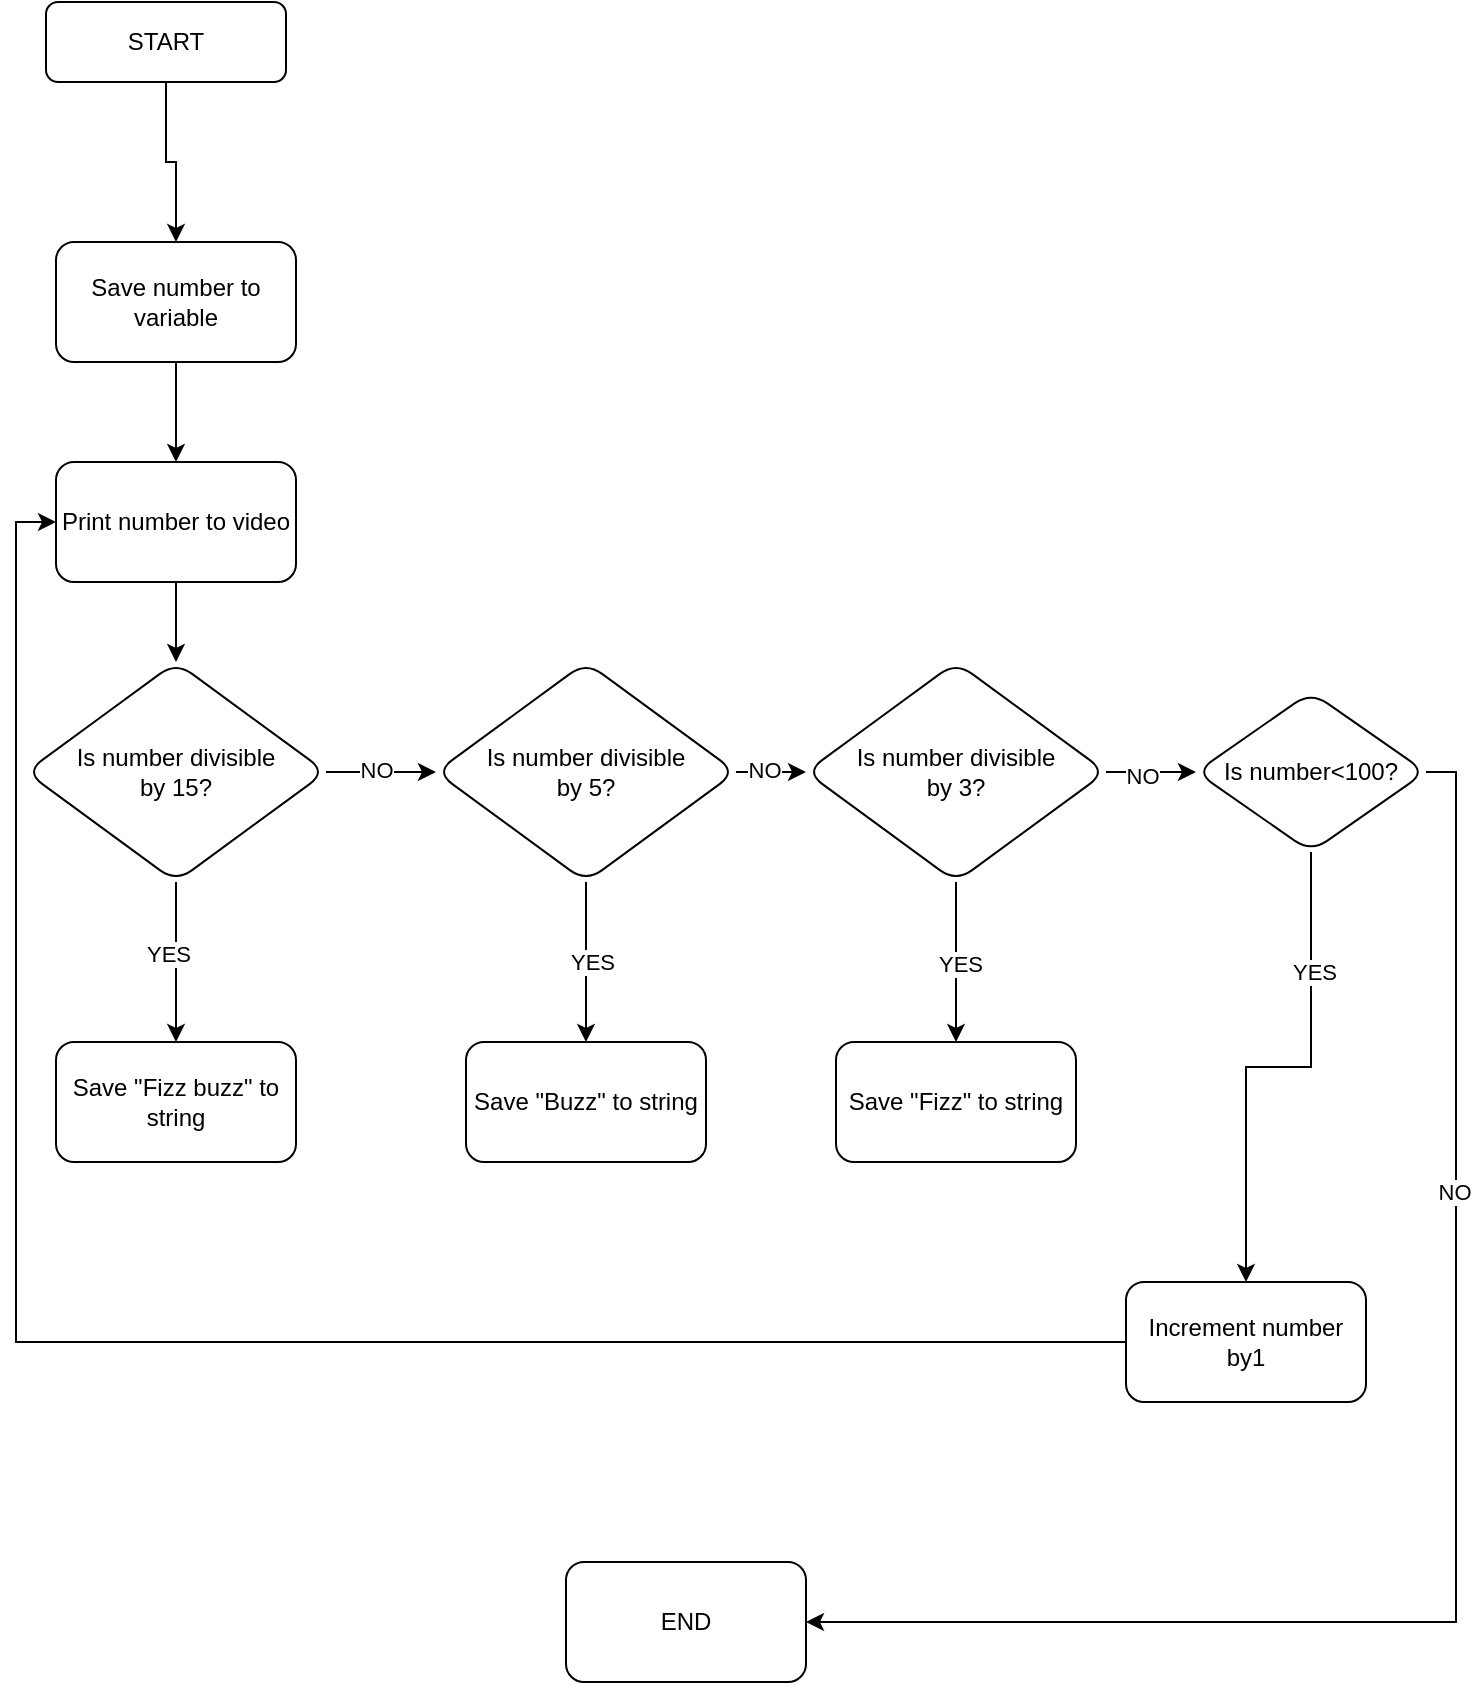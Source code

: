 <mxfile version="24.2.5" type="device">
  <diagram id="C5RBs43oDa-KdzZeNtuy" name="Page-1">
    <mxGraphModel dx="1120" dy="532" grid="1" gridSize="10" guides="1" tooltips="1" connect="1" arrows="1" fold="1" page="1" pageScale="1" pageWidth="827" pageHeight="1169" math="0" shadow="0">
      <root>
        <mxCell id="WIyWlLk6GJQsqaUBKTNV-0" />
        <mxCell id="WIyWlLk6GJQsqaUBKTNV-1" parent="WIyWlLk6GJQsqaUBKTNV-0" />
        <mxCell id="5p851_JDaZPqq-h186f_-1" value="" style="edgeStyle=orthogonalEdgeStyle;rounded=0;orthogonalLoop=1;jettySize=auto;html=1;" edge="1" parent="WIyWlLk6GJQsqaUBKTNV-1" source="WIyWlLk6GJQsqaUBKTNV-3" target="5p851_JDaZPqq-h186f_-0">
          <mxGeometry relative="1" as="geometry" />
        </mxCell>
        <mxCell id="WIyWlLk6GJQsqaUBKTNV-3" value="START" style="rounded=1;whiteSpace=wrap;html=1;fontSize=12;glass=0;strokeWidth=1;shadow=0;" parent="WIyWlLk6GJQsqaUBKTNV-1" vertex="1">
          <mxGeometry x="105" y="80" width="120" height="40" as="geometry" />
        </mxCell>
        <mxCell id="5p851_JDaZPqq-h186f_-3" value="" style="edgeStyle=orthogonalEdgeStyle;rounded=0;orthogonalLoop=1;jettySize=auto;html=1;" edge="1" parent="WIyWlLk6GJQsqaUBKTNV-1" source="5p851_JDaZPqq-h186f_-0" target="5p851_JDaZPqq-h186f_-2">
          <mxGeometry relative="1" as="geometry" />
        </mxCell>
        <mxCell id="5p851_JDaZPqq-h186f_-0" value="Save number to variable" style="whiteSpace=wrap;html=1;rounded=1;glass=0;strokeWidth=1;shadow=0;" vertex="1" parent="WIyWlLk6GJQsqaUBKTNV-1">
          <mxGeometry x="110" y="200" width="120" height="60" as="geometry" />
        </mxCell>
        <mxCell id="5p851_JDaZPqq-h186f_-5" value="" style="edgeStyle=orthogonalEdgeStyle;rounded=0;orthogonalLoop=1;jettySize=auto;html=1;" edge="1" parent="WIyWlLk6GJQsqaUBKTNV-1" source="5p851_JDaZPqq-h186f_-2" target="5p851_JDaZPqq-h186f_-4">
          <mxGeometry relative="1" as="geometry" />
        </mxCell>
        <mxCell id="5p851_JDaZPqq-h186f_-2" value="Print number to video" style="whiteSpace=wrap;html=1;rounded=1;glass=0;strokeWidth=1;shadow=0;" vertex="1" parent="WIyWlLk6GJQsqaUBKTNV-1">
          <mxGeometry x="110" y="310" width="120" height="60" as="geometry" />
        </mxCell>
        <mxCell id="5p851_JDaZPqq-h186f_-20" value="" style="edgeStyle=orthogonalEdgeStyle;rounded=0;orthogonalLoop=1;jettySize=auto;html=1;" edge="1" parent="WIyWlLk6GJQsqaUBKTNV-1" source="5p851_JDaZPqq-h186f_-4" target="5p851_JDaZPqq-h186f_-19">
          <mxGeometry relative="1" as="geometry" />
        </mxCell>
        <mxCell id="5p851_JDaZPqq-h186f_-21" value="YES" style="edgeLabel;html=1;align=center;verticalAlign=middle;resizable=0;points=[];" vertex="1" connectable="0" parent="5p851_JDaZPqq-h186f_-20">
          <mxGeometry x="-0.1" y="-4" relative="1" as="geometry">
            <mxPoint as="offset" />
          </mxGeometry>
        </mxCell>
        <mxCell id="5p851_JDaZPqq-h186f_-23" value="" style="edgeStyle=orthogonalEdgeStyle;rounded=0;orthogonalLoop=1;jettySize=auto;html=1;" edge="1" parent="WIyWlLk6GJQsqaUBKTNV-1" source="5p851_JDaZPqq-h186f_-4" target="5p851_JDaZPqq-h186f_-22">
          <mxGeometry relative="1" as="geometry" />
        </mxCell>
        <mxCell id="5p851_JDaZPqq-h186f_-29" value="NO" style="edgeLabel;html=1;align=center;verticalAlign=middle;resizable=0;points=[];" vertex="1" connectable="0" parent="5p851_JDaZPqq-h186f_-23">
          <mxGeometry x="-0.091" y="1" relative="1" as="geometry">
            <mxPoint as="offset" />
          </mxGeometry>
        </mxCell>
        <mxCell id="5p851_JDaZPqq-h186f_-4" value="Is number divisible&lt;div&gt;by 15?&lt;/div&gt;" style="rhombus;whiteSpace=wrap;html=1;rounded=1;glass=0;strokeWidth=1;shadow=0;" vertex="1" parent="WIyWlLk6GJQsqaUBKTNV-1">
          <mxGeometry x="95" y="410" width="150" height="110" as="geometry" />
        </mxCell>
        <mxCell id="5p851_JDaZPqq-h186f_-19" value="Save &quot;Fizz buzz&quot; to string" style="whiteSpace=wrap;html=1;rounded=1;glass=0;strokeWidth=1;shadow=0;" vertex="1" parent="WIyWlLk6GJQsqaUBKTNV-1">
          <mxGeometry x="110" y="600" width="120" height="60" as="geometry" />
        </mxCell>
        <mxCell id="5p851_JDaZPqq-h186f_-25" value="" style="edgeStyle=orthogonalEdgeStyle;rounded=0;orthogonalLoop=1;jettySize=auto;html=1;" edge="1" parent="WIyWlLk6GJQsqaUBKTNV-1" source="5p851_JDaZPqq-h186f_-22" target="5p851_JDaZPqq-h186f_-24">
          <mxGeometry relative="1" as="geometry" />
        </mxCell>
        <mxCell id="5p851_JDaZPqq-h186f_-26" value="YES" style="edgeLabel;html=1;align=center;verticalAlign=middle;resizable=0;points=[];" vertex="1" connectable="0" parent="5p851_JDaZPqq-h186f_-25">
          <mxGeometry y="3" relative="1" as="geometry">
            <mxPoint as="offset" />
          </mxGeometry>
        </mxCell>
        <mxCell id="5p851_JDaZPqq-h186f_-28" value="" style="edgeStyle=orthogonalEdgeStyle;rounded=0;orthogonalLoop=1;jettySize=auto;html=1;" edge="1" parent="WIyWlLk6GJQsqaUBKTNV-1" source="5p851_JDaZPqq-h186f_-22" target="5p851_JDaZPqq-h186f_-27">
          <mxGeometry relative="1" as="geometry" />
        </mxCell>
        <mxCell id="5p851_JDaZPqq-h186f_-30" value="NO" style="edgeLabel;html=1;align=center;verticalAlign=middle;resizable=0;points=[];" vertex="1" connectable="0" parent="5p851_JDaZPqq-h186f_-28">
          <mxGeometry x="-0.378" y="1" relative="1" as="geometry">
            <mxPoint as="offset" />
          </mxGeometry>
        </mxCell>
        <mxCell id="5p851_JDaZPqq-h186f_-22" value="Is number divisible&lt;div&gt;by 5?&lt;/div&gt;" style="rhombus;whiteSpace=wrap;html=1;rounded=1;glass=0;strokeWidth=1;shadow=0;" vertex="1" parent="WIyWlLk6GJQsqaUBKTNV-1">
          <mxGeometry x="300" y="410" width="150" height="110" as="geometry" />
        </mxCell>
        <mxCell id="5p851_JDaZPqq-h186f_-24" value="Save &quot;Buzz&quot; to string" style="whiteSpace=wrap;html=1;rounded=1;glass=0;strokeWidth=1;shadow=0;" vertex="1" parent="WIyWlLk6GJQsqaUBKTNV-1">
          <mxGeometry x="315" y="600" width="120" height="60" as="geometry" />
        </mxCell>
        <mxCell id="5p851_JDaZPqq-h186f_-32" value="" style="edgeStyle=orthogonalEdgeStyle;rounded=0;orthogonalLoop=1;jettySize=auto;html=1;" edge="1" parent="WIyWlLk6GJQsqaUBKTNV-1" source="5p851_JDaZPqq-h186f_-27" target="5p851_JDaZPqq-h186f_-31">
          <mxGeometry relative="1" as="geometry" />
        </mxCell>
        <mxCell id="5p851_JDaZPqq-h186f_-33" value="YES" style="edgeLabel;html=1;align=center;verticalAlign=middle;resizable=0;points=[];" vertex="1" connectable="0" parent="5p851_JDaZPqq-h186f_-32">
          <mxGeometry x="0.025" y="2" relative="1" as="geometry">
            <mxPoint as="offset" />
          </mxGeometry>
        </mxCell>
        <mxCell id="5p851_JDaZPqq-h186f_-39" value="" style="edgeStyle=orthogonalEdgeStyle;rounded=0;orthogonalLoop=1;jettySize=auto;html=1;" edge="1" parent="WIyWlLk6GJQsqaUBKTNV-1" source="5p851_JDaZPqq-h186f_-27" target="5p851_JDaZPqq-h186f_-38">
          <mxGeometry relative="1" as="geometry" />
        </mxCell>
        <mxCell id="5p851_JDaZPqq-h186f_-42" value="NO" style="edgeLabel;html=1;align=center;verticalAlign=middle;resizable=0;points=[];" vertex="1" connectable="0" parent="5p851_JDaZPqq-h186f_-39">
          <mxGeometry x="-0.2" y="-2" relative="1" as="geometry">
            <mxPoint as="offset" />
          </mxGeometry>
        </mxCell>
        <mxCell id="5p851_JDaZPqq-h186f_-27" value="Is number divisible&lt;div&gt;by 3?&lt;/div&gt;" style="rhombus;whiteSpace=wrap;html=1;rounded=1;glass=0;strokeWidth=1;shadow=0;" vertex="1" parent="WIyWlLk6GJQsqaUBKTNV-1">
          <mxGeometry x="485" y="410" width="150" height="110" as="geometry" />
        </mxCell>
        <mxCell id="5p851_JDaZPqq-h186f_-31" value="Save &quot;Fizz&quot; to string" style="whiteSpace=wrap;html=1;rounded=1;glass=0;strokeWidth=1;shadow=0;" vertex="1" parent="WIyWlLk6GJQsqaUBKTNV-1">
          <mxGeometry x="500" y="600" width="120" height="60" as="geometry" />
        </mxCell>
        <mxCell id="5p851_JDaZPqq-h186f_-37" style="edgeStyle=orthogonalEdgeStyle;rounded=0;orthogonalLoop=1;jettySize=auto;html=1;exitX=0;exitY=0.5;exitDx=0;exitDy=0;entryX=0;entryY=0.5;entryDx=0;entryDy=0;" edge="1" parent="WIyWlLk6GJQsqaUBKTNV-1" source="5p851_JDaZPqq-h186f_-34" target="5p851_JDaZPqq-h186f_-2">
          <mxGeometry relative="1" as="geometry" />
        </mxCell>
        <mxCell id="5p851_JDaZPqq-h186f_-34" value="Increment number by1" style="whiteSpace=wrap;html=1;rounded=1;glass=0;strokeWidth=1;shadow=0;" vertex="1" parent="WIyWlLk6GJQsqaUBKTNV-1">
          <mxGeometry x="645" y="720" width="120" height="60" as="geometry" />
        </mxCell>
        <mxCell id="5p851_JDaZPqq-h186f_-40" style="edgeStyle=orthogonalEdgeStyle;rounded=0;orthogonalLoop=1;jettySize=auto;html=1;exitX=0.5;exitY=1;exitDx=0;exitDy=0;entryX=0.5;entryY=0;entryDx=0;entryDy=0;" edge="1" parent="WIyWlLk6GJQsqaUBKTNV-1" source="5p851_JDaZPqq-h186f_-38" target="5p851_JDaZPqq-h186f_-34">
          <mxGeometry relative="1" as="geometry" />
        </mxCell>
        <mxCell id="5p851_JDaZPqq-h186f_-41" value="YES" style="edgeLabel;html=1;align=center;verticalAlign=middle;resizable=0;points=[];" vertex="1" connectable="0" parent="5p851_JDaZPqq-h186f_-40">
          <mxGeometry x="-0.515" y="1" relative="1" as="geometry">
            <mxPoint as="offset" />
          </mxGeometry>
        </mxCell>
        <mxCell id="5p851_JDaZPqq-h186f_-45" value="" style="edgeStyle=orthogonalEdgeStyle;rounded=0;orthogonalLoop=1;jettySize=auto;html=1;" edge="1" parent="WIyWlLk6GJQsqaUBKTNV-1" source="5p851_JDaZPqq-h186f_-38" target="5p851_JDaZPqq-h186f_-44">
          <mxGeometry relative="1" as="geometry">
            <Array as="points">
              <mxPoint x="810" y="465" />
              <mxPoint x="810" y="890" />
            </Array>
          </mxGeometry>
        </mxCell>
        <mxCell id="5p851_JDaZPqq-h186f_-46" value="NO" style="edgeLabel;html=1;align=center;verticalAlign=middle;resizable=0;points=[];" vertex="1" connectable="0" parent="5p851_JDaZPqq-h186f_-45">
          <mxGeometry x="-0.412" y="-1" relative="1" as="geometry">
            <mxPoint as="offset" />
          </mxGeometry>
        </mxCell>
        <mxCell id="5p851_JDaZPqq-h186f_-38" value="Is number&amp;lt;100?" style="rhombus;whiteSpace=wrap;html=1;rounded=1;glass=0;strokeWidth=1;shadow=0;" vertex="1" parent="WIyWlLk6GJQsqaUBKTNV-1">
          <mxGeometry x="680" y="425" width="115" height="80" as="geometry" />
        </mxCell>
        <mxCell id="5p851_JDaZPqq-h186f_-44" value="END" style="whiteSpace=wrap;html=1;rounded=1;glass=0;strokeWidth=1;shadow=0;" vertex="1" parent="WIyWlLk6GJQsqaUBKTNV-1">
          <mxGeometry x="365" y="860" width="120" height="60" as="geometry" />
        </mxCell>
      </root>
    </mxGraphModel>
  </diagram>
</mxfile>
